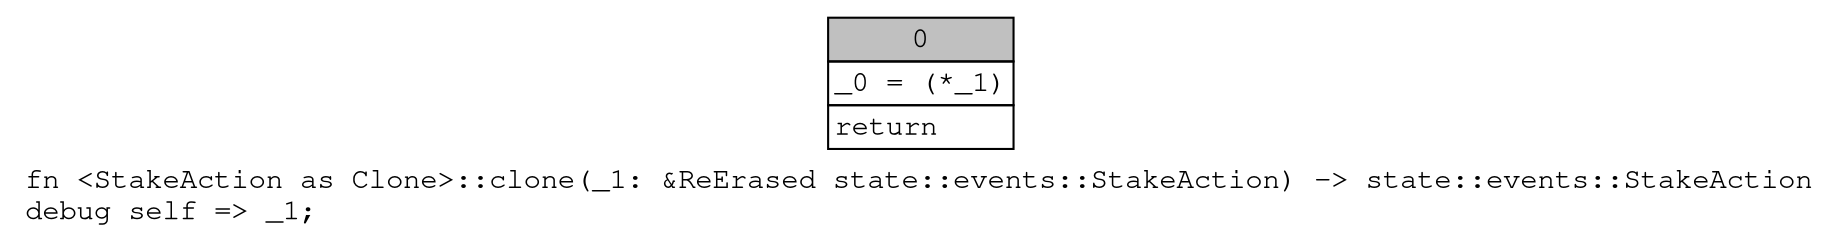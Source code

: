 digraph Mir_0_15966 {
    graph [fontname="Courier, monospace"];
    node [fontname="Courier, monospace"];
    edge [fontname="Courier, monospace"];
    label=<fn &lt;StakeAction as Clone&gt;::clone(_1: &amp;ReErased state::events::StakeAction) -&gt; state::events::StakeAction<br align="left"/>debug self =&gt; _1;<br align="left"/>>;
    bb0__0_15966 [shape="none", label=<<table border="0" cellborder="1" cellspacing="0"><tr><td bgcolor="gray" align="center" colspan="1">0</td></tr><tr><td align="left" balign="left">_0 = (*_1)<br/></td></tr><tr><td align="left">return</td></tr></table>>];
}
